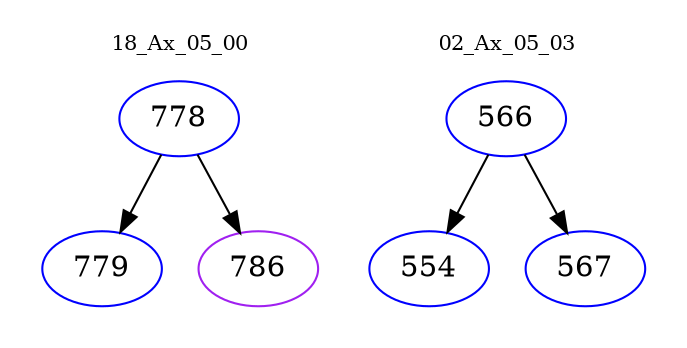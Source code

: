 digraph{
subgraph cluster_0 {
color = white
label = "18_Ax_05_00";
fontsize=10;
T0_778 [label="778", color="blue"]
T0_778 -> T0_779 [color="black"]
T0_779 [label="779", color="blue"]
T0_778 -> T0_786 [color="black"]
T0_786 [label="786", color="purple"]
}
subgraph cluster_1 {
color = white
label = "02_Ax_05_03";
fontsize=10;
T1_566 [label="566", color="blue"]
T1_566 -> T1_554 [color="black"]
T1_554 [label="554", color="blue"]
T1_566 -> T1_567 [color="black"]
T1_567 [label="567", color="blue"]
}
}
